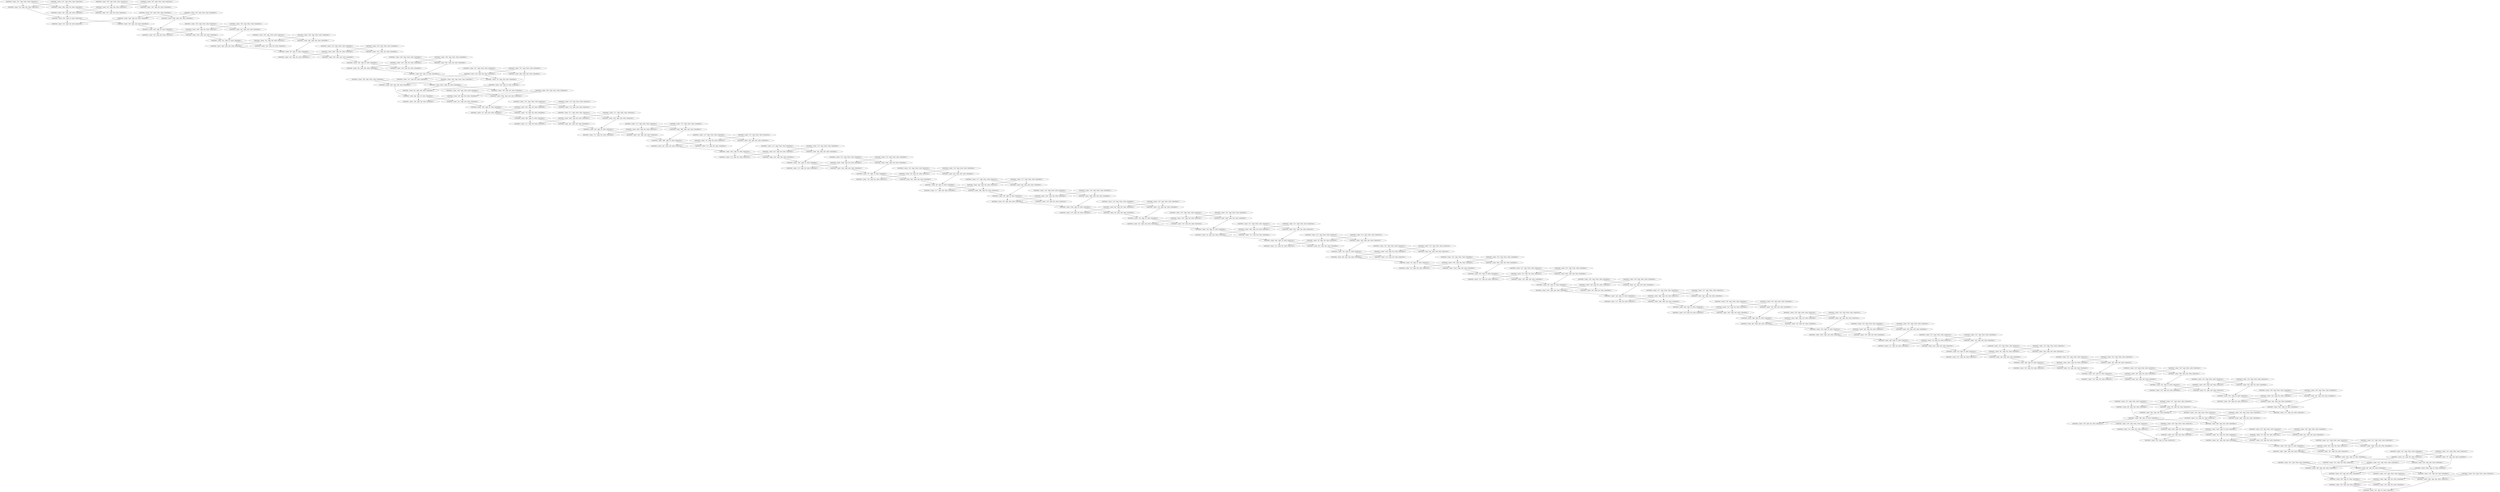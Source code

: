 digraph {
    0 [ label = "GateNode { name: \"x00\", logic: None, value: Some(true) }" ]
    1 [ label = "GateNode { name: \"x01\", logic: None, value: Some(true) }" ]
    2 [ label = "GateNode { name: \"x02\", logic: None, value: Some(false) }" ]
    3 [ label = "GateNode { name: \"x03\", logic: None, value: Some(false) }" ]
    4 [ label = "GateNode { name: \"x04\", logic: None, value: Some(false) }" ]
    5 [ label = "GateNode { name: \"x05\", logic: None, value: Some(false) }" ]
    6 [ label = "GateNode { name: \"x06\", logic: None, value: Some(false) }" ]
    7 [ label = "GateNode { name: \"x07\", logic: None, value: Some(false) }" ]
    8 [ label = "GateNode { name: \"x08\", logic: None, value: Some(false) }" ]
    9 [ label = "GateNode { name: \"x09\", logic: None, value: Some(false) }" ]
    10 [ label = "GateNode { name: \"x10\", logic: None, value: Some(true) }" ]
    11 [ label = "GateNode { name: \"x11\", logic: None, value: Some(true) }" ]
    12 [ label = "GateNode { name: \"x12\", logic: None, value: Some(false) }" ]
    13 [ label = "GateNode { name: \"x13\", logic: None, value: Some(true) }" ]
    14 [ label = "GateNode { name: \"x14\", logic: None, value: Some(false) }" ]
    15 [ label = "GateNode { name: \"x15\", logic: None, value: Some(false) }" ]
    16 [ label = "GateNode { name: \"x16\", logic: None, value: Some(false) }" ]
    17 [ label = "GateNode { name: \"x17\", logic: None, value: Some(false) }" ]
    18 [ label = "GateNode { name: \"x18\", logic: None, value: Some(false) }" ]
    19 [ label = "GateNode { name: \"x19\", logic: None, value: Some(false) }" ]
    20 [ label = "GateNode { name: \"x20\", logic: None, value: Some(false) }" ]
    21 [ label = "GateNode { name: \"x21\", logic: None, value: Some(true) }" ]
    22 [ label = "GateNode { name: \"x22\", logic: None, value: Some(true) }" ]
    23 [ label = "GateNode { name: \"x23\", logic: None, value: Some(true) }" ]
    24 [ label = "GateNode { name: \"x24\", logic: None, value: Some(false) }" ]
    25 [ label = "GateNode { name: \"x25\", logic: None, value: Some(false) }" ]
    26 [ label = "GateNode { name: \"x26\", logic: None, value: Some(false) }" ]
    27 [ label = "GateNode { name: \"x27\", logic: None, value: Some(true) }" ]
    28 [ label = "GateNode { name: \"x28\", logic: None, value: Some(false) }" ]
    29 [ label = "GateNode { name: \"x29\", logic: None, value: Some(true) }" ]
    30 [ label = "GateNode { name: \"x30\", logic: None, value: Some(true) }" ]
    31 [ label = "GateNode { name: \"x31\", logic: None, value: Some(false) }" ]
    32 [ label = "GateNode { name: \"x32\", logic: None, value: Some(true) }" ]
    33 [ label = "GateNode { name: \"x33\", logic: None, value: Some(true) }" ]
    34 [ label = "GateNode { name: \"x34\", logic: None, value: Some(true) }" ]
    35 [ label = "GateNode { name: \"x35\", logic: None, value: Some(true) }" ]
    36 [ label = "GateNode { name: \"x36\", logic: None, value: Some(false) }" ]
    37 [ label = "GateNode { name: \"x37\", logic: None, value: Some(true) }" ]
    38 [ label = "GateNode { name: \"x38\", logic: None, value: Some(false) }" ]
    39 [ label = "GateNode { name: \"x39\", logic: None, value: Some(true) }" ]
    40 [ label = "GateNode { name: \"x40\", logic: None, value: Some(false) }" ]
    41 [ label = "GateNode { name: \"x41\", logic: None, value: Some(true) }" ]
    42 [ label = "GateNode { name: \"x42\", logic: None, value: Some(true) }" ]
    43 [ label = "GateNode { name: \"x43\", logic: None, value: Some(false) }" ]
    44 [ label = "GateNode { name: \"x44\", logic: None, value: Some(true) }" ]
    45 [ label = "GateNode { name: \"y00\", logic: None, value: Some(true) }" ]
    46 [ label = "GateNode { name: \"y01\", logic: None, value: Some(true) }" ]
    47 [ label = "GateNode { name: \"y02\", logic: None, value: Some(false) }" ]
    48 [ label = "GateNode { name: \"y03\", logic: None, value: Some(true) }" ]
    49 [ label = "GateNode { name: \"y04\", logic: None, value: Some(true) }" ]
    50 [ label = "GateNode { name: \"y05\", logic: None, value: Some(false) }" ]
    51 [ label = "GateNode { name: \"y06\", logic: None, value: Some(false) }" ]
    52 [ label = "GateNode { name: \"y07\", logic: None, value: Some(false) }" ]
    53 [ label = "GateNode { name: \"y08\", logic: None, value: Some(false) }" ]
    54 [ label = "GateNode { name: \"y09\", logic: None, value: Some(false) }" ]
    55 [ label = "GateNode { name: \"y10\", logic: None, value: Some(true) }" ]
    56 [ label = "GateNode { name: \"y11\", logic: None, value: Some(true) }" ]
    57 [ label = "GateNode { name: \"y12\", logic: None, value: Some(true) }" ]
    58 [ label = "GateNode { name: \"y13\", logic: None, value: Some(false) }" ]
    59 [ label = "GateNode { name: \"y14\", logic: None, value: Some(false) }" ]
    60 [ label = "GateNode { name: \"y15\", logic: None, value: Some(false) }" ]
    61 [ label = "GateNode { name: \"y16\", logic: None, value: Some(true) }" ]
    62 [ label = "GateNode { name: \"y17\", logic: None, value: Some(true) }" ]
    63 [ label = "GateNode { name: \"y18\", logic: None, value: Some(false) }" ]
    64 [ label = "GateNode { name: \"y19\", logic: None, value: Some(false) }" ]
    65 [ label = "GateNode { name: \"y20\", logic: None, value: Some(true) }" ]
    66 [ label = "GateNode { name: \"y21\", logic: None, value: Some(true) }" ]
    67 [ label = "GateNode { name: \"y22\", logic: None, value: Some(true) }" ]
    68 [ label = "GateNode { name: \"y23\", logic: None, value: Some(true) }" ]
    69 [ label = "GateNode { name: \"y24\", logic: None, value: Some(false) }" ]
    70 [ label = "GateNode { name: \"y25\", logic: None, value: Some(true) }" ]
    71 [ label = "GateNode { name: \"y26\", logic: None, value: Some(false) }" ]
    72 [ label = "GateNode { name: \"y27\", logic: None, value: Some(false) }" ]
    73 [ label = "GateNode { name: \"y28\", logic: None, value: Some(false) }" ]
    74 [ label = "GateNode { name: \"y29\", logic: None, value: Some(true) }" ]
    75 [ label = "GateNode { name: \"y30\", logic: None, value: Some(false) }" ]
    76 [ label = "GateNode { name: \"y31\", logic: None, value: Some(true) }" ]
    77 [ label = "GateNode { name: \"y32\", logic: None, value: Some(true) }" ]
    78 [ label = "GateNode { name: \"y33\", logic: None, value: Some(true) }" ]
    79 [ label = "GateNode { name: \"y34\", logic: None, value: Some(true) }" ]
    80 [ label = "GateNode { name: \"y35\", logic: None, value: Some(true) }" ]
    81 [ label = "GateNode { name: \"y36\", logic: None, value: Some(false) }" ]
    82 [ label = "GateNode { name: \"y37\", logic: None, value: Some(false) }" ]
    83 [ label = "GateNode { name: \"y38\", logic: None, value: Some(true) }" ]
    84 [ label = "GateNode { name: \"y39\", logic: None, value: Some(true) }" ]
    85 [ label = "GateNode { name: \"y40\", logic: None, value: Some(true) }" ]
    86 [ label = "GateNode { name: \"y41\", logic: None, value: Some(false) }" ]
    87 [ label = "GateNode { name: \"y42\", logic: None, value: Some(false) }" ]
    88 [ label = "GateNode { name: \"y43\", logic: None, value: Some(false) }" ]
    89 [ label = "GateNode { name: \"y44\", logic: None, value: Some(true) }" ]
    90 [ label = "GateNode { name: \"hvk\", logic: Or, value: Some(false) }" ]
    91 [ label = "GateNode { name: \"hpr\", logic: Xor, value: Some(true) }" ]
    92 [ label = "GateNode { name: \"z41\", logic: Xor, value: Some(true) }" ]
    93 [ label = "GateNode { name: \"qqr\", logic: And, value: Some(false) }" ]
    94 [ label = "GateNode { name: \"sfm\", logic: Or, value: Some(false) }" ]
    95 [ label = "GateNode { name: \"wsn\", logic: Xor, value: Some(false) }" ]
    96 [ label = "GateNode { name: \"z06\", logic: Xor, value: Some(false) }" ]
    97 [ label = "GateNode { name: \"fvb\", logic: And, value: Some(false) }" ]
    98 [ label = "GateNode { name: \"hqb\", logic: And, value: Some(true) }" ]
    99 [ label = "GateNode { name: \"z45\", logic: Or, value: Some(true) }" ]
    100 [ label = "GateNode { name: \"mng\", logic: Xor, value: Some(false) }" ]
    101 [ label = "GateNode { name: \"pvs\", logic: Xor, value: Some(false) }" ]
    102 [ label = "GateNode { name: \"wgc\", logic: Or, value: Some(true) }" ]
    103 [ label = "GateNode { name: \"mjr\", logic: And, value: Some(false) }" ]
    104 [ label = "GateNode { name: \"dpc\", logic: And, value: Some(false) }" ]
    105 [ label = "GateNode { name: \"pwj\", logic: And, value: Some(false) }" ]
    106 [ label = "GateNode { name: \"jjf\", logic: Or, value: Some(false) }" ]
    107 [ label = "GateNode { name: \"jsn\", logic: Or, value: Some(true) }" ]
    108 [ label = "GateNode { name: \"dvb\", logic: And, value: Some(true) }" ]
    109 [ label = "GateNode { name: \"ftc\", logic: And, value: Some(true) }" ]
    110 [ label = "GateNode { name: \"sdf\", logic: And, value: Some(false) }" ]
    111 [ label = "GateNode { name: \"z35\", logic: Xor, value: Some(false) }" ]
    112 [ label = "GateNode { name: \"rvd\", logic: And, value: Some(true) }" ]
    113 [ label = "GateNode { name: \"wrj\", logic: And, value: Some(false) }" ]
    114 [ label = "GateNode { name: \"z39\", logic: Or, value: Some(true) }" ]
    115 [ label = "GateNode { name: \"hmg\", logic: Or, value: Some(false) }" ]
    116 [ label = "GateNode { name: \"jjd\", logic: Xor, value: Some(false) }" ]
    117 [ label = "GateNode { name: \"z43\", logic: Xor, value: Some(false) }" ]
    118 [ label = "GateNode { name: \"krc\", logic: Xor, value: Some(false) }" ]
    119 [ label = "GateNode { name: \"bcj\", logic: Or, value: Some(true) }" ]
    120 [ label = "GateNode { name: \"rhp\", logic: And, value: Some(false) }" ]
    121 [ label = "GateNode { name: \"cnr\", logic: Xor, value: Some(true) }" ]
    122 [ label = "GateNode { name: \"hct\", logic: Or, value: Some(false) }" ]
    123 [ label = "GateNode { name: \"z04\", logic: Xor, value: Some(true) }" ]
    124 [ label = "GateNode { name: \"tsd\", logic: And, value: Some(false) }" ]
    125 [ label = "GateNode { name: \"wfw\", logic: And, value: Some(false) }" ]
    126 [ label = "GateNode { name: \"dqp\", logic: Or, value: Some(false) }" ]
    127 [ label = "GateNode { name: \"fsq\", logic: Xor, value: Some(false) }" ]
    128 [ label = "GateNode { name: \"nvh\", logic: Xor, value: Some(false) }" ]
    129 [ label = "GateNode { name: \"fjp\", logic: And, value: Some(true) }" ]
    130 [ label = "GateNode { name: \"qjn\", logic: And, value: Some(false) }" ]
    131 [ label = "GateNode { name: \"fhg\", logic: Xor, value: Some(true) }" ]
    132 [ label = "GateNode { name: \"jfb\", logic: Or, value: Some(true) }" ]
    133 [ label = "GateNode { name: \"wps\", logic: Or, value: Some(false) }" ]
    134 [ label = "GateNode { name: \"rnc\", logic: Xor, value: Some(true) }" ]
    135 [ label = "GateNode { name: \"z42\", logic: Xor, value: Some(true) }" ]
    136 [ label = "GateNode { name: \"qkw\", logic: Xor, value: Some(false) }" ]
    137 [ label = "GateNode { name: \"z29\", logic: Xor, value: Some(false) }" ]
    138 [ label = "GateNode { name: \"dmq\", logic: And, value: Some(false) }" ]
    139 [ label = "GateNode { name: \"qjg\", logic: Xor, value: Some(true) }" ]
    140 [ label = "GateNode { name: \"z17\", logic: And, value: Some(false) }" ]
    141 [ label = "GateNode { name: \"shw\", logic: Xor, value: Some(true) }" ]
    142 [ label = "GateNode { name: \"kwg\", logic: And, value: Some(false) }" ]
    143 [ label = "GateNode { name: \"fwc\", logic: And, value: Some(false) }" ]
    144 [ label = "GateNode { name: \"skm\", logic: Or, value: Some(false) }" ]
    145 [ label = "GateNode { name: \"gmw\", logic: Xor, value: Some(false) }" ]
    146 [ label = "GateNode { name: \"cqn\", logic: Or, value: Some(false) }" ]
    147 [ label = "GateNode { name: \"z08\", logic: Xor, value: Some(false) }" ]
    148 [ label = "GateNode { name: \"pjs\", logic: Xor, value: Some(false) }" ]
    149 [ label = "GateNode { name: \"qwf\", logic: And, value: Some(false) }" ]
    150 [ label = "GateNode { name: \"kjs\", logic: And, value: Some(false) }" ]
    151 [ label = "GateNode { name: \"z00\", logic: Xor, value: Some(false) }" ]
    152 [ label = "GateNode { name: \"brb\", logic: And, value: Some(false) }" ]
    153 [ label = "GateNode { name: \"wnc\", logic: And, value: Some(false) }" ]
    154 [ label = "GateNode { name: \"qbg\", logic: Xor, value: Some(true) }" ]
    155 [ label = "GateNode { name: \"ccq\", logic: And, value: Some(false) }" ]
    156 [ label = "GateNode { name: \"pmn\", logic: Xor, value: Some(false) }" ]
    157 [ label = "GateNode { name: \"pfq\", logic: Or, value: Some(true) }" ]
    158 [ label = "GateNode { name: \"rnj\", logic: And, value: Some(false) }" ]
    159 [ label = "GateNode { name: \"gvj\", logic: Or, value: Some(true) }" ]
    160 [ label = "GateNode { name: \"qbw\", logic: Xor, value: Some(true) }" ]
    161 [ label = "GateNode { name: \"brq\", logic: And, value: Some(true) }" ]
    162 [ label = "GateNode { name: \"cws\", logic: Xor, value: Some(false) }" ]
    163 [ label = "GateNode { name: \"htw\", logic: Or, value: Some(true) }" ]
    164 [ label = "GateNode { name: \"mpj\", logic: Xor, value: Some(false) }" ]
    165 [ label = "GateNode { name: \"sdk\", logic: And, value: Some(false) }" ]
    166 [ label = "GateNode { name: \"vks\", logic: Or, value: Some(true) }" ]
    167 [ label = "GateNode { name: \"vwg\", logic: Xor, value: Some(false) }" ]
    168 [ label = "GateNode { name: \"z23\", logic: Xor, value: Some(true) }" ]
    169 [ label = "GateNode { name: \"swd\", logic: Xor, value: Some(false) }" ]
    170 [ label = "GateNode { name: \"dhp\", logic: And, value: Some(false) }" ]
    171 [ label = "GateNode { name: \"kqp\", logic: Or, value: Some(false) }" ]
    172 [ label = "GateNode { name: \"bgh\", logic: Or, value: Some(true) }" ]
    173 [ label = "GateNode { name: \"ctc\", logic: Xor, value: Some(true) }" ]
    174 [ label = "GateNode { name: \"z13\", logic: Xor, value: Some(false) }" ]
    175 [ label = "GateNode { name: \"jmr\", logic: And, value: Some(true) }" ]
    176 [ label = "GateNode { name: \"crj\", logic: Xor, value: Some(true) }" ]
    177 [ label = "GateNode { name: \"ghf\", logic: Or, value: Some(true) }" ]
    178 [ label = "GateNode { name: \"mns\", logic: And, value: Some(true) }" ]
    179 [ label = "GateNode { name: \"dcj\", logic: Xor, value: Some(true) }" ]
    180 [ label = "GateNode { name: \"rfv\", logic: Or, value: Some(false) }" ]
    181 [ label = "GateNode { name: \"z16\", logic: Xor, value: Some(true) }" ]
    182 [ label = "GateNode { name: \"hfm\", logic: And, value: Some(false) }" ]
    183 [ label = "GateNode { name: \"wwm\", logic: And, value: Some(false) }" ]
    184 [ label = "GateNode { name: \"kcd\", logic: Or, value: Some(false) }" ]
    185 [ label = "GateNode { name: \"ngm\", logic: And, value: Some(false) }" ]
    186 [ label = "GateNode { name: \"jjb\", logic: And, value: Some(false) }" ]
    187 [ label = "GateNode { name: \"bfn\", logic: And, value: Some(false) }" ]
    188 [ label = "GateNode { name: \"hkj\", logic: Or, value: Some(false) }" ]
    189 [ label = "GateNode { name: \"qnv\", logic: Or, value: Some(true) }" ]
    190 [ label = "GateNode { name: \"vbh\", logic: Xor, value: Some(false) }" ]
    191 [ label = "GateNode { name: \"tgn\", logic: And, value: Some(false) }" ]
    192 [ label = "GateNode { name: \"psp\", logic: And, value: Some(false) }" ]
    193 [ label = "GateNode { name: \"kss\", logic: And, value: Some(false) }" ]
    194 [ label = "GateNode { name: \"mdv\", logic: Or, value: Some(false) }" ]
    195 [ label = "GateNode { name: \"dwh\", logic: And, value: Some(false) }" ]
    196 [ label = "GateNode { name: \"mkd\", logic: And, value: Some(false) }" ]
    197 [ label = "GateNode { name: \"z12\", logic: Xor, value: Some(false) }" ]
    198 [ label = "GateNode { name: \"ncq\", logic: Xor, value: Some(false) }" ]
    199 [ label = "GateNode { name: \"bwc\", logic: Or, value: Some(true) }" ]
    200 [ label = "GateNode { name: \"z36\", logic: Xor, value: Some(true) }" ]
    201 [ label = "GateNode { name: \"bmd\", logic: Xor, value: Some(false) }" ]
    202 [ label = "GateNode { name: \"fgb\", logic: Or, value: Some(false) }" ]
    203 [ label = "GateNode { name: \"jgv\", logic: And, value: Some(false) }" ]
    204 [ label = "GateNode { name: \"psr\", logic: And, value: Some(false) }" ]
    205 [ label = "GateNode { name: \"btr\", logic: And, value: Some(false) }" ]
    206 [ label = "GateNode { name: \"nnb\", logic: And, value: Some(true) }" ]
    207 [ label = "GateNode { name: \"rhj\", logic: Xor, value: Some(true) }" ]
    208 [ label = "GateNode { name: \"whq\", logic: And, value: Some(true) }" ]
    209 [ label = "GateNode { name: \"vgw\", logic: Xor, value: Some(false) }" ]
    210 [ label = "GateNode { name: \"z18\", logic: Xor, value: Some(true) }" ]
    211 [ label = "GateNode { name: \"ggt\", logic: And, value: Some(false) }" ]
    212 [ label = "GateNode { name: \"nbp\", logic: And, value: Some(false) }" ]
    213 [ label = "GateNode { name: \"ffv\", logic: Or, value: Some(false) }" ]
    214 [ label = "GateNode { name: \"ddd\", logic: Xor, value: Some(false) }" ]
    215 [ label = "GateNode { name: \"tvq\", logic: Or, value: Some(false) }" ]
    216 [ label = "GateNode { name: \"z21\", logic: Xor, value: Some(false) }" ]
    217 [ label = "GateNode { name: \"qgg\", logic: Xor, value: Some(false) }" ]
    218 [ label = "GateNode { name: \"vqt\", logic: And, value: Some(false) }" ]
    219 [ label = "GateNode { name: \"rsn\", logic: Xor, value: Some(true) }" ]
    220 [ label = "GateNode { name: \"z38\", logic: Xor, value: Some(true) }" ]
    221 [ label = "GateNode { name: \"gqm\", logic: And, value: Some(false) }" ]
    222 [ label = "GateNode { name: \"hqf\", logic: Xor, value: Some(true) }" ]
    223 [ label = "GateNode { name: \"kbv\", logic: And, value: Some(false) }" ]
    224 [ label = "GateNode { name: \"dpr\", logic: And, value: Some(false) }" ]
    225 [ label = "GateNode { name: \"jsh\", logic: And, value: Some(false) }" ]
    226 [ label = "GateNode { name: \"kfp\", logic: And, value: Some(false) }" ]
    227 [ label = "GateNode { name: \"mnd\", logic: Or, value: Some(false) }" ]
    228 [ label = "GateNode { name: \"jmc\", logic: And, value: Some(false) }" ]
    229 [ label = "GateNode { name: \"kck\", logic: Xor, value: Some(false) }" ]
    230 [ label = "GateNode { name: \"gwf\", logic: Or, value: Some(false) }" ]
    231 [ label = "GateNode { name: \"jfs\", logic: And, value: Some(false) }" ]
    232 [ label = "GateNode { name: \"trb\", logic: Or, value: Some(false) }" ]
    233 [ label = "GateNode { name: \"kmh\", logic: Xor, value: Some(false) }" ]
    234 [ label = "GateNode { name: \"tnc\", logic: Xor, value: Some(false) }" ]
    235 [ label = "GateNode { name: \"z10\", logic: And, value: Some(true) }" ]
    236 [ label = "GateNode { name: \"kvj\", logic: And, value: Some(true) }" ]
    237 [ label = "GateNode { name: \"jsr\", logic: And, value: Some(false) }" ]
    238 [ label = "GateNode { name: \"ctm\", logic: Or, value: Some(true) }" ]
    239 [ label = "GateNode { name: \"z30\", logic: Xor, value: Some(false) }" ]
    240 [ label = "GateNode { name: \"nwg\", logic: Or, value: Some(false) }" ]
    241 [ label = "GateNode { name: \"gvd\", logic: And, value: Some(true) }" ]
    242 [ label = "GateNode { name: \"bbf\", logic: And, value: Some(true) }" ]
    243 [ label = "GateNode { name: \"dmw\", logic: And, value: Some(true) }" ]
    244 [ label = "GateNode { name: \"z32\", logic: Xor, value: Some(true) }" ]
    245 [ label = "GateNode { name: \"z11\", logic: Xor, value: Some(false) }" ]
    246 [ label = "GateNode { name: \"nbw\", logic: Xor, value: Some(true) }" ]
    247 [ label = "GateNode { name: \"btm\", logic: And, value: Some(false) }" ]
    248 [ label = "GateNode { name: \"wfc\", logic: And, value: Some(false) }" ]
    249 [ label = "GateNode { name: \"z37\", logic: Xor, value: Some(true) }" ]
    250 [ label = "GateNode { name: \"mpf\", logic: And, value: Some(false) }" ]
    251 [ label = "GateNode { name: \"ffw\", logic: Or, value: Some(false) }" ]
    252 [ label = "GateNode { name: \"snd\", logic: Xor, value: Some(false) }" ]
    253 [ label = "GateNode { name: \"z26\", logic: Xor, value: Some(false) }" ]
    254 [ label = "GateNode { name: \"sst\", logic: And, value: Some(false) }" ]
    255 [ label = "GateNode { name: \"vcf\", logic: Xor, value: Some(false) }" ]
    256 [ label = "GateNode { name: \"jqv\", logic: Or, value: Some(false) }" ]
    257 [ label = "GateNode { name: \"z07\", logic: Xor, value: Some(false) }" ]
    258 [ label = "GateNode { name: \"nbg\", logic: And, value: Some(false) }" ]
    259 [ label = "GateNode { name: \"pnm\", logic: And, value: Some(false) }" ]
    260 [ label = "GateNode { name: \"hsp\", logic: And, value: Some(false) }" ]
    261 [ label = "GateNode { name: \"rft\", logic: And, value: Some(false) }" ]
    262 [ label = "GateNode { name: \"tfs\", logic: And, value: Some(false) }" ]
    263 [ label = "GateNode { name: \"dtj\", logic: And, value: Some(false) }" ]
    264 [ label = "GateNode { name: \"tcj\", logic: Or, value: Some(true) }" ]
    265 [ label = "GateNode { name: \"pmh\", logic: Xor, value: Some(false) }" ]
    266 [ label = "GateNode { name: \"z05\", logic: Xor, value: Some(false) }" ]
    267 [ label = "GateNode { name: \"z20\", logic: Xor, value: Some(true) }" ]
    268 [ label = "GateNode { name: \"rtf\", logic: Xor, value: Some(true) }" ]
    269 [ label = "GateNode { name: \"gtv\", logic: And, value: Some(false) }" ]
    270 [ label = "GateNode { name: \"z28\", logic: Xor, value: Some(false) }" ]
    271 [ label = "GateNode { name: \"tfj\", logic: Xor, value: Some(false) }" ]
    272 [ label = "GateNode { name: \"mdh\", logic: And, value: Some(false) }" ]
    273 [ label = "GateNode { name: \"fcj\", logic: And, value: Some(false) }" ]
    274 [ label = "GateNode { name: \"nrr\", logic: And, value: Some(false) }" ]
    275 [ label = "GateNode { name: \"rhw\", logic: Or, value: Some(false) }" ]
    276 [ label = "GateNode { name: \"vnt\", logic: Xor, value: Some(true) }" ]
    277 [ label = "GateNode { name: \"knf\", logic: Or, value: Some(false) }" ]
    278 [ label = "GateNode { name: \"z44\", logic: Xor, value: Some(false) }" ]
    279 [ label = "GateNode { name: \"gff\", logic: Xor, value: Some(false) }" ]
    280 [ label = "GateNode { name: \"msw\", logic: And, value: Some(false) }" ]
    281 [ label = "GateNode { name: \"pgc\", logic: Or, value: Some(true) }" ]
    282 [ label = "GateNode { name: \"z22\", logic: Xor, value: Some(true) }" ]
    283 [ label = "GateNode { name: \"jbf\", logic: And, value: Some(true) }" ]
    284 [ label = "GateNode { name: \"ttk\", logic: And, value: Some(false) }" ]
    285 [ label = "GateNode { name: \"z03\", logic: Xor, value: Some(true) }" ]
    286 [ label = "GateNode { name: \"bhq\", logic: Xor, value: Some(false) }" ]
    287 [ label = "GateNode { name: \"wkc\", logic: And, value: Some(false) }" ]
    288 [ label = "GateNode { name: \"z31\", logic: Xor, value: Some(false) }" ]
    289 [ label = "GateNode { name: \"drw\", logic: And, value: Some(true) }" ]
    290 [ label = "GateNode { name: \"vdd\", logic: And, value: Some(false) }" ]
    291 [ label = "GateNode { name: \"nfp\", logic: And, value: Some(false) }" ]
    292 [ label = "GateNode { name: \"kdb\", logic: And, value: Some(false) }" ]
    293 [ label = "GateNode { name: \"z02\", logic: Xor, value: Some(true) }" ]
    294 [ label = "GateNode { name: \"z25\", logic: Xor, value: Some(true) }" ]
    295 [ label = "GateNode { name: \"jgj\", logic: Or, value: Some(false) }" ]
    296 [ label = "GateNode { name: \"z34\", logic: Xor, value: Some(true) }" ]
    297 [ label = "GateNode { name: \"z01\", logic: Xor, value: Some(true) }" ]
    298 [ label = "GateNode { name: \"z09\", logic: Xor, value: Some(false) }" ]
    299 [ label = "GateNode { name: \"rtg\", logic: And, value: Some(true) }" ]
    300 [ label = "GateNode { name: \"z33\", logic: Xor, value: Some(true) }" ]
    301 [ label = "GateNode { name: \"wgr\", logic: Or, value: Some(false) }" ]
    302 [ label = "GateNode { name: \"dfv\", logic: And, value: Some(true) }" ]
    303 [ label = "GateNode { name: \"z40\", logic: Xor, value: Some(true) }" ]
    304 [ label = "GateNode { name: \"jfd\", logic: And, value: Some(false) }" ]
    305 [ label = "GateNode { name: \"z24\", logic: Xor, value: Some(true) }" ]
    306 [ label = "GateNode { name: \"jfn\", logic: And, value: Some(false) }" ]
    307 [ label = "GateNode { name: \"ghp\", logic: And, value: Some(false) }" ]
    308 [ label = "GateNode { name: \"z19\", logic: Xor, value: Some(false) }" ]
    309 [ label = "GateNode { name: \"z27\", logic: Xor, value: Some(true) }" ]
    310 [ label = "GateNode { name: \"z15\", logic: Xor, value: Some(false) }" ]
    311 [ label = "GateNode { name: \"z14\", logic: Xor, value: Some(true) }" ]
    90 -> 92 [ ]
    91 -> 92 [ ]
    72 -> 93 [ ]
    27 -> 93 [ ]
    94 -> 96 [ ]
    95 -> 96 [ ]
    97 -> 99 [ ]
    98 -> 99 [ ]
    15 -> 100 [ ]
    60 -> 100 [ ]
    101 -> 103 [ ]
    102 -> 103 [ ]
    104 -> 106 [ ]
    105 -> 106 [ ]
    107 -> 109 [ ]
    108 -> 109 [ ]
    13 -> 110 [ ]
    58 -> 110 [ ]
    108 -> 111 [ ]
    107 -> 111 [ ]
    112 -> 114 [ ]
    113 -> 114 [ ]
    115 -> 117 [ ]
    116 -> 117 [ ]
    118 -> 120 [ ]
    119 -> 120 [ ]
    121 -> 123 [ ]
    122 -> 123 [ ]
    124 -> 126 [ ]
    125 -> 126 [ ]
    80 -> 127 [ ]
    35 -> 127 [ ]
    7 -> 128 [ ]
    52 -> 128 [ ]
    68 -> 129 [ ]
    23 -> 129 [ ]
    130 -> 132 [ ]
    131 -> 132 [ ]
    43 -> 116 [ ]
    88 -> 116 [ ]
    133 -> 135 [ ]
    134 -> 135 [ ]
    136 -> 137 [ ]
    126 -> 137 [ ]
    2 -> 138 [ ]
    47 -> 138 [ ]
    139 -> 140 [ ]
    106 -> 140 [ ]
    20 -> 141 [ ]
    65 -> 141 [ ]
    142 -> 144 [ ]
    143 -> 144 [ ]
    145 -> 147 [ ]
    146 -> 147 [ ]
    19 -> 148 [ ]
    64 -> 148 [ ]
    8 -> 149 [ ]
    53 -> 149 [ ]
    95 -> 150 [ ]
    94 -> 150 [ ]
    0 -> 151 [ ]
    45 -> 151 [ ]
    152 -> 94 [ ]
    153 -> 94 [ ]
    27 -> 154 [ ]
    72 -> 154 [ ]
    64 -> 155 [ ]
    19 -> 155 [ ]
    156 -> 158 [ ]
    157 -> 158 [ ]
    17 -> 139 [ ]
    62 -> 139 [ ]
    159 -> 161 [ ]
    160 -> 161 [ ]
    73 -> 162 [ ]
    28 -> 162 [ ]
    163 -> 165 [ ]
    164 -> 165 [ ]
    166 -> 168 [ ]
    167 -> 168 [ ]
    69 -> 169 [ ]
    24 -> 169 [ ]
    93 -> 171 [ ]
    170 -> 171 [ ]
    172 -> 174 [ ]
    173 -> 174 [ ]
    9 -> 142 [ ]
    54 -> 142 [ ]
    173 -> 175 [ ]
    172 -> 175 [ ]
    176 -> 178 [ ]
    177 -> 178 [ ]
    179 -> 181 [ ]
    180 -> 181 [ ]
    182 -> 184 [ ]
    183 -> 184 [ ]
    90 -> 185 [ ]
    91 -> 185 [ ]
    186 -> 188 [ ]
    187 -> 188 [ ]
    189 -> 191 [ ]
    190 -> 191 [ ]
    192 -> 194 [ ]
    193 -> 194 [ ]
    70 -> 195 [ ]
    25 -> 195 [ ]
    80 -> 108 [ ]
    35 -> 108 [ ]
    65 -> 196 [ ]
    20 -> 196 [ ]
    160 -> 197 [ ]
    159 -> 197 [ ]
    84 -> 112 [ ]
    39 -> 112 [ ]
    198 -> 200 [ ]
    199 -> 200 [ ]
    201 -> 203 [ ]
    202 -> 203 [ ]
    3 -> 204 [ ]
    48 -> 204 [ ]
    205 -> 166 [ ]
    206 -> 166 [ ]
    37 -> 207 [ ]
    82 -> 207 [ ]
    58 -> 173 [ ]
    13 -> 173 [ ]
    6 -> 95 [ ]
    51 -> 95 [ ]
    120 -> 157 [ ]
    208 -> 157 [ ]
    132 -> 210 [ ]
    209 -> 210 [ ]
    171 -> 125 [ ]
    162 -> 125 [ ]
    42 -> 134 [ ]
    87 -> 134 [ ]
    50 -> 153 [ ]
    5 -> 153 [ ]
    211 -> 213 [ ]
    212 -> 213 [ ]
    214 -> 216 [ ]
    215 -> 216 [ ]
    44 -> 217 [ ]
    89 -> 217 [ ]
    76 -> 218 [ ]
    31 -> 218 [ ]
    188 -> 220 [ ]
    219 -> 220 [ ]
    83 -> 221 [ ]
    38 -> 221 [ ]
    30 -> 222 [ ]
    75 -> 222 [ ]
    179 -> 104 [ ]
    180 -> 104 [ ]
    6 -> 223 [ ]
    51 -> 223 [ ]
    126 -> 224 [ ]
    136 -> 224 [ ]
    11 -> 201 [ ]
    56 -> 201 [ ]
    209 -> 225 [ ]
    132 -> 225 [ ]
    17 -> 130 [ ]
    62 -> 130 [ ]
    76 -> 176 [ ]
    31 -> 176 [ ]
    221 -> 227 [ ]
    226 -> 227 [ ]
    85 -> 228 [ ]
    40 -> 228 [ ]
    10 -> 229 [ ]
    55 -> 229 [ ]
    218 -> 119 [ ]
    178 -> 119 [ ]
    138 -> 230 [ ]
    165 -> 230 [ ]
    155 -> 232 [ ]
    231 -> 232 [ ]
    233 -> 113 [ ]
    227 -> 113 [ ]
    233 -> 234 [ ]
    227 -> 234 [ ]
    10 -> 235 [ ]
    55 -> 235 [ ]
    61 -> 105 [ ]
    16 -> 105 [ ]
    45 -> 236 [ ]
    0 -> 236 [ ]
    71 -> 237 [ ]
    26 -> 237 [ ]
    238 -> 239 [ ]
    222 -> 239 [ ]
    148 -> 231 [ ]
    240 -> 231 [ ]
    11 -> 241 [ ]
    56 -> 241 [ ]
    191 -> 107 [ ]
    242 -> 107 [ ]
    238 -> 243 [ ]
    222 -> 243 [ ]
    118 -> 244 [ ]
    119 -> 244 [ ]
    109 -> 199 [ ]
    127 -> 199 [ ]
    202 -> 245 [ ]
    201 -> 245 [ ]
    246 -> 247 [ ]
    230 -> 247 [ ]
    115 -> 248 [ ]
    116 -> 248 [ ]
    73 -> 124 [ ]
    28 -> 124 [ ]
    207 -> 249 [ ]
    194 -> 249 [ ]
    81 -> 193 [ ]
    36 -> 193 [ ]
    250 -> 240 [ ]
    225 -> 240 [ ]
    36 -> 198 [ ]
    81 -> 198 [ ]
    219 -> 226 [ ]
    188 -> 226 [ ]
    251 -> 253 [ ]
    252 -> 253 [ ]
    89 -> 98 [ ]
    44 -> 98 [ ]
    68 -> 167 [ ]
    23 -> 167 [ ]
    254 -> 202 [ ]
    255 -> 202 [ ]
    4 -> 121 [ ]
    49 -> 121 [ ]
    256 -> 257 [ ]
    128 -> 257 [ ]
    258 -> 180 [ ]
    259 -> 180 [ ]
    61 -> 179 [ ]
    16 -> 179 [ ]
    175 -> 102 [ ]
    110 -> 102 [ ]
    260 -> 115 [ ]
    261 -> 115 [ ]
    128 -> 262 [ ]
    256 -> 262 [ ]
    14 -> 263 [ ]
    59 -> 263 [ ]
    223 -> 256 [ ]
    150 -> 256 [ ]
    77 -> 118 [ ]
    32 -> 118 [ ]
    199 -> 192 [ ]
    198 -> 192 [ ]
    144 -> 254 [ ]
    229 -> 254 [ ]
    87 -> 261 [ ]
    42 -> 261 [ ]
    204 -> 122 [ ]
    247 -> 122 [ ]
    264 -> 183 [ ]
    169 -> 183 [ ]
    34 -> 190 [ ]
    79 -> 190 [ ]
    265 -> 266 [ ]
    213 -> 266 [ ]
    141 -> 267 [ ]
    232 -> 267 [ ]
    268 -> 269 [ ]
    234 -> 269 [ ]
    162 -> 270 [ ]
    171 -> 270 [ ]
    22 -> 271 [ ]
    67 -> 271 [ ]
    86 -> 272 [ ]
    41 -> 272 [ ]
    215 -> 273 [ ]
    214 -> 273 [ ]
    196 -> 215 [ ]
    274 -> 215 [ ]
    26 -> 252 [ ]
    71 -> 252 [ ]
    100 -> 258 [ ]
    275 -> 258 [ ]
    25 -> 276 [ ]
    70 -> 276 [ ]
    277 -> 278 [ ]
    217 -> 278 [ ]
    185 -> 133 [ ]
    272 -> 133 [ ]
    54 -> 279 [ ]
    9 -> 279 [ ]
    22 -> 206 [ ]
    67 -> 206 [ ]
    251 -> 280 [ ]
    252 -> 280 [ ]
    49 -> 211 [ ]
    4 -> 211 [ ]
    86 -> 91 [ ]
    41 -> 91 [ ]
    281 -> 282 [ ]
    271 -> 282 [ ]
    74 -> 283 [ ]
    29 -> 283 [ ]
    75 -> 284 [ ]
    30 -> 284 [ ]
    284 -> 177 [ ]
    243 -> 177 [ ]
    246 -> 285 [ ]
    230 -> 285 [ ]
    236 -> 287 [ ]
    286 -> 287 [ ]
    277 -> 97 [ ]
    217 -> 97 [ ]
    12 -> 160 [ ]
    57 -> 160 [ ]
    177 -> 288 [ ]
    176 -> 288 [ ]
    21 -> 289 [ ]
    66 -> 289 [ ]
    276 -> 290 [ ]
    184 -> 290 [ ]
    291 -> 277 [ ]
    248 -> 277 [ ]
    18 -> 250 [ ]
    63 -> 250 [ ]
    12 -> 292 [ ]
    57 -> 292 [ ]
    34 -> 242 [ ]
    79 -> 242 [ ]
    273 -> 281 [ ]
    289 -> 281 [ ]
    82 -> 186 [ ]
    37 -> 186 [ ]
    224 -> 238 [ ]
    283 -> 238 [ ]
    292 -> 172 [ ]
    161 -> 172 [ ]
    40 -> 268 [ ]
    85 -> 268 [ ]
    164 -> 293 [ ]
    163 -> 293 [ ]
    232 -> 274 [ ]
    141 -> 274 [ ]
    66 -> 214 [ ]
    21 -> 214 [ ]
    53 -> 145 [ ]
    8 -> 145 [ ]
    203 -> 159 [ ]
    241 -> 159 [ ]
    184 -> 294 [ ]
    276 -> 294 [ ]
    295 -> 143 [ ]
    279 -> 143 [ ]
    189 -> 296 [ ]
    190 -> 296 [ ]
    286 -> 297 [ ]
    236 -> 297 [ ]
    84 -> 233 [ ]
    39 -> 233 [ ]
    295 -> 298 [ ]
    279 -> 298 [ ]
    46 -> 299 [ ]
    1 -> 299 [ ]
    156 -> 300 [ ]
    157 -> 300 [ ]
    280 -> 301 [ ]
    237 -> 301 [ ]
    281 -> 205 [ ]
    271 -> 205 [ ]
    301 -> 170 [ ]
    154 -> 170 [ ]
    78 -> 302 [ ]
    33 -> 302 [ ]
    47 -> 164 [ ]
    2 -> 164 [ ]
    14 -> 101 [ ]
    59 -> 101 [ ]
    268 -> 303 [ ]
    234 -> 303 [ ]
    106 -> 131 [ ]
    139 -> 131 [ ]
    166 -> 304 [ ]
    167 -> 304 [ ]
    263 -> 275 [ ]
    103 -> 275 [ ]
    38 -> 219 [ ]
    83 -> 219 [ ]
    264 -> 305 [ ]
    169 -> 305 [ ]
    290 -> 251 [ ]
    195 -> 251 [ ]
    213 -> 152 [ ]
    265 -> 152 [ ]
    121 -> 212 [ ]
    122 -> 212 [ ]
    48 -> 246 [ ]
    3 -> 246 [ ]
    269 -> 90 [ ]
    228 -> 90 [ ]
    60 -> 259 [ ]
    15 -> 259 [ ]
    69 -> 182 [ ]
    24 -> 182 [ ]
    299 -> 163 [ ]
    287 -> 163 [ ]
    50 -> 265 [ ]
    5 -> 265 [ ]
    145 -> 306 [ ]
    146 -> 306 [ ]
    134 -> 260 [ ]
    133 -> 260 [ ]
    304 -> 264 [ ]
    129 -> 264 [ ]
    29 -> 136 [ ]
    74 -> 136 [ ]
    46 -> 286 [ ]
    1 -> 286 [ ]
    52 -> 307 [ ]
    7 -> 307 [ ]
    33 -> 156 [ ]
    78 -> 156 [ ]
    148 -> 308 [ ]
    240 -> 308 [ ]
    18 -> 209 [ ]
    63 -> 209 [ ]
    302 -> 189 [ ]
    158 -> 189 [ ]
    154 -> 309 [ ]
    301 -> 309 [ ]
    229 -> 255 [ ]
    144 -> 255 [ ]
    207 -> 187 [ ]
    194 -> 187 [ ]
    149 -> 295 [ ]
    306 -> 295 [ ]
    100 -> 310 [ ]
    275 -> 310 [ ]
    77 -> 208 [ ]
    32 -> 208 [ ]
    43 -> 291 [ ]
    88 -> 291 [ ]
    101 -> 311 [ ]
    102 -> 311 [ ]
    307 -> 146 [ ]
    262 -> 146 [ ]
}
